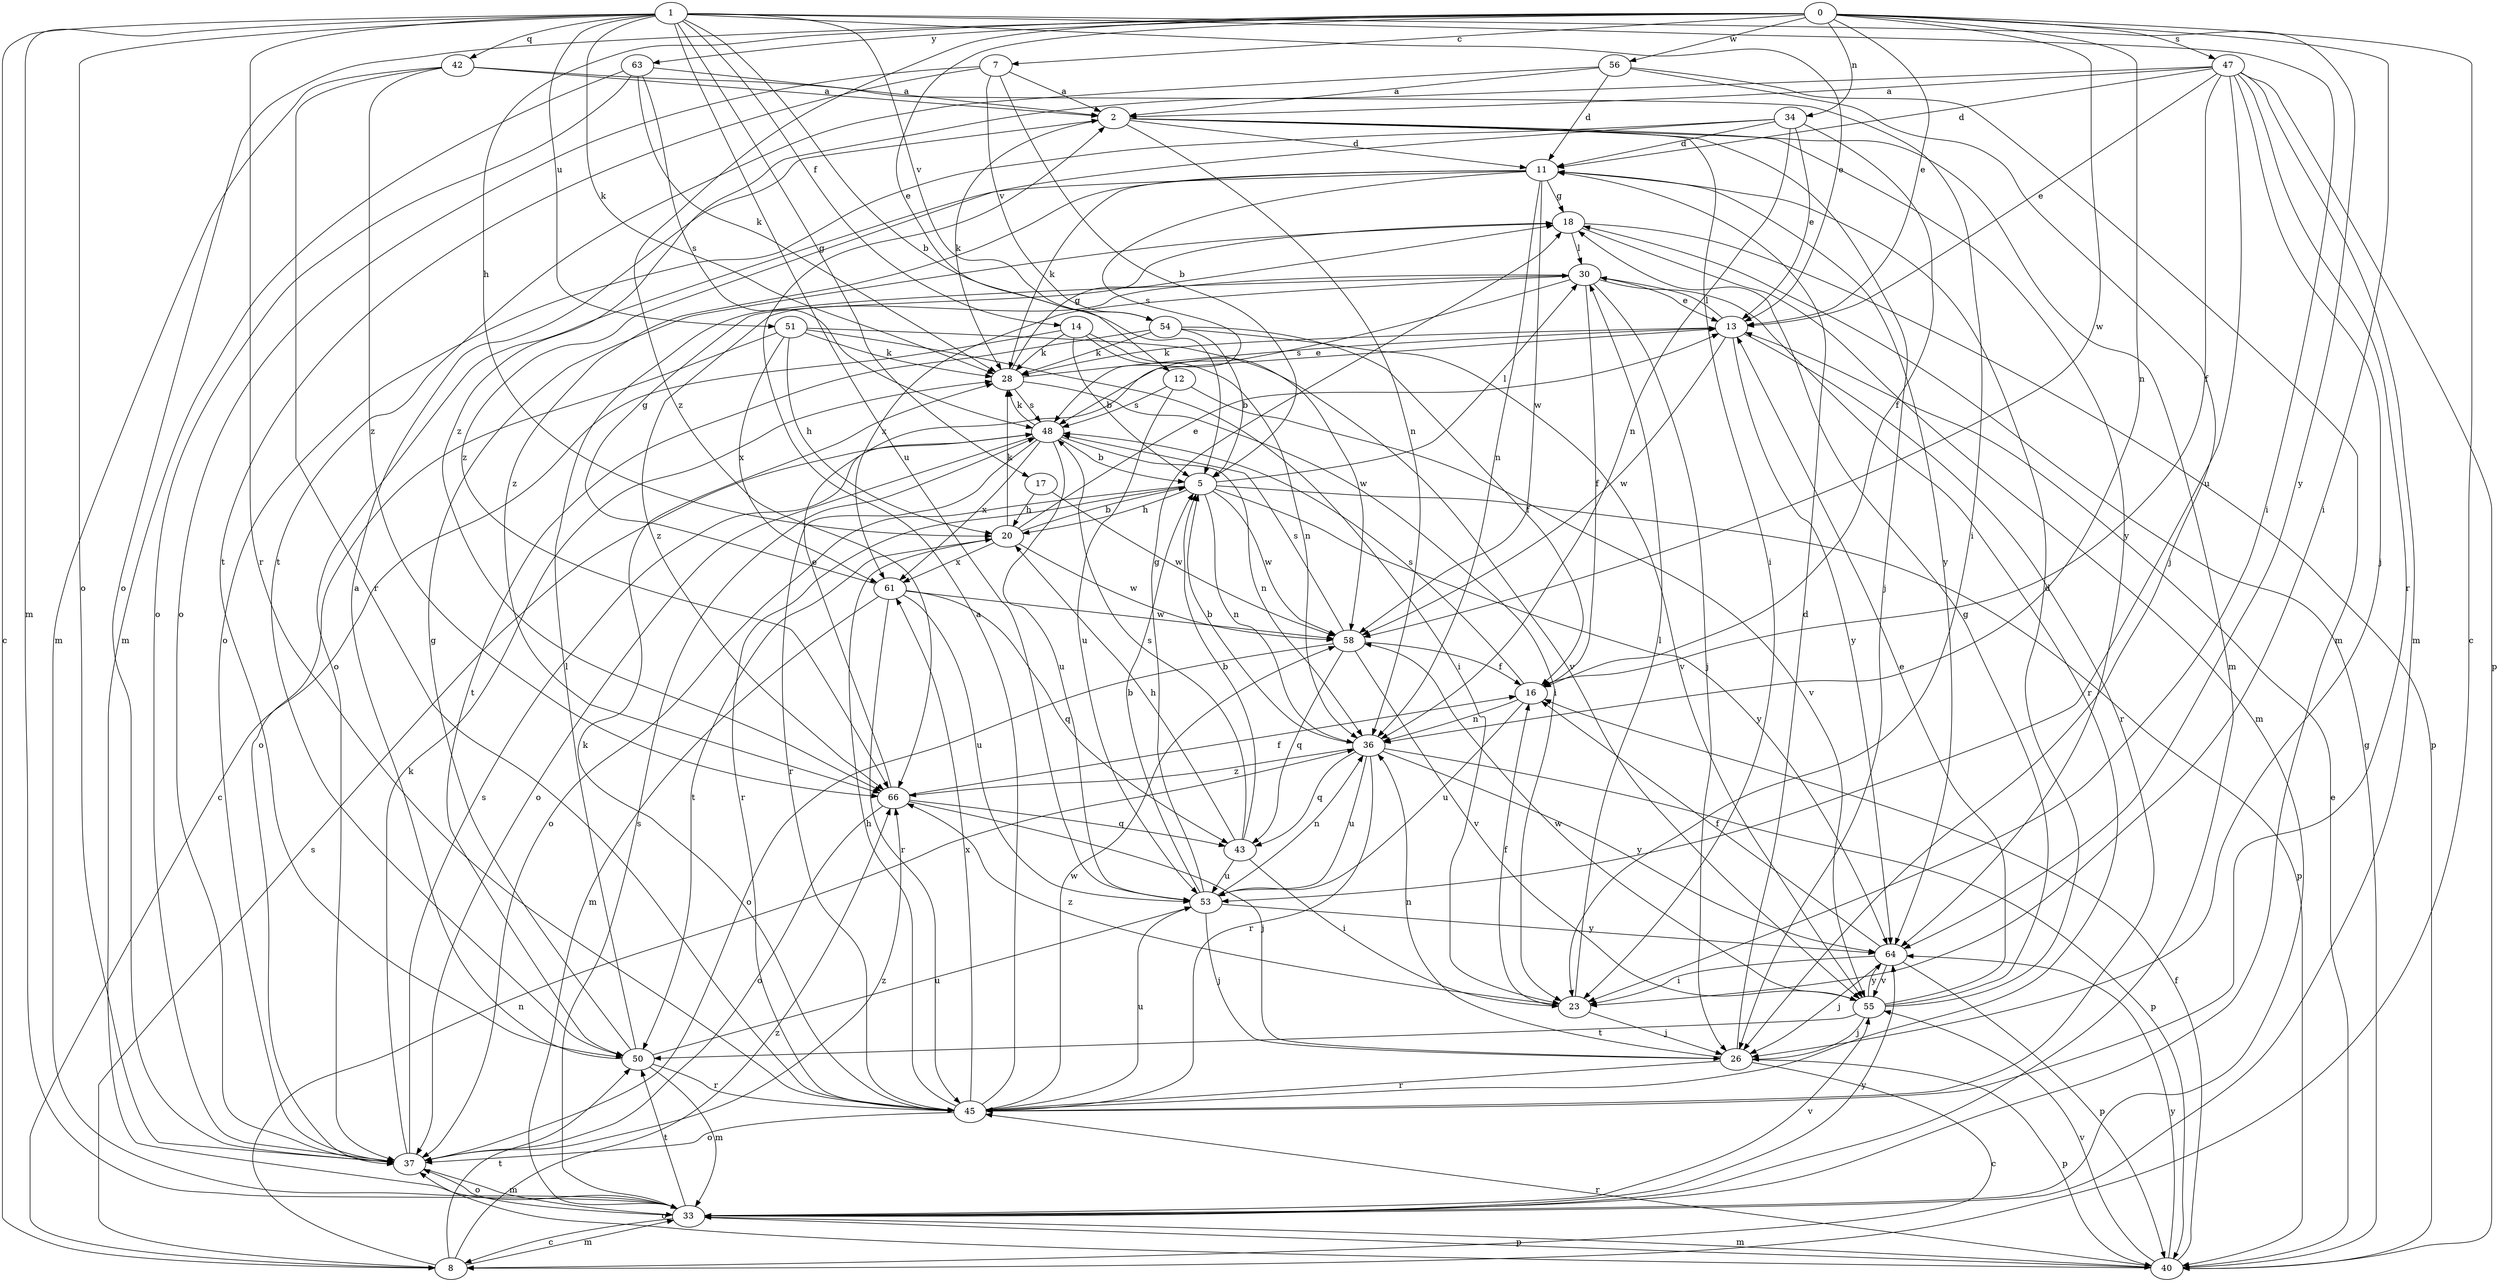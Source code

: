 strict digraph  {
0;
1;
2;
5;
7;
8;
11;
12;
13;
14;
16;
17;
18;
20;
23;
26;
28;
30;
33;
34;
36;
37;
40;
42;
43;
45;
47;
48;
50;
51;
53;
54;
55;
56;
58;
61;
63;
64;
66;
0 -> 7  [label=c];
0 -> 8  [label=c];
0 -> 12  [label=e];
0 -> 13  [label=e];
0 -> 20  [label=h];
0 -> 23  [label=i];
0 -> 34  [label=n];
0 -> 36  [label=n];
0 -> 37  [label=o];
0 -> 47  [label=s];
0 -> 56  [label=w];
0 -> 58  [label=w];
0 -> 63  [label=y];
0 -> 66  [label=z];
1 -> 5  [label=b];
1 -> 8  [label=c];
1 -> 13  [label=e];
1 -> 14  [label=f];
1 -> 17  [label=g];
1 -> 23  [label=i];
1 -> 28  [label=k];
1 -> 33  [label=m];
1 -> 37  [label=o];
1 -> 42  [label=q];
1 -> 45  [label=r];
1 -> 51  [label=u];
1 -> 53  [label=u];
1 -> 54  [label=v];
1 -> 64  [label=y];
2 -> 11  [label=d];
2 -> 23  [label=i];
2 -> 26  [label=j];
2 -> 28  [label=k];
2 -> 33  [label=m];
2 -> 36  [label=n];
2 -> 64  [label=y];
5 -> 20  [label=h];
5 -> 30  [label=l];
5 -> 36  [label=n];
5 -> 37  [label=o];
5 -> 40  [label=p];
5 -> 45  [label=r];
5 -> 58  [label=w];
5 -> 64  [label=y];
7 -> 2  [label=a];
7 -> 5  [label=b];
7 -> 37  [label=o];
7 -> 50  [label=t];
7 -> 54  [label=v];
8 -> 33  [label=m];
8 -> 36  [label=n];
8 -> 48  [label=s];
8 -> 50  [label=t];
8 -> 66  [label=z];
11 -> 18  [label=g];
11 -> 28  [label=k];
11 -> 36  [label=n];
11 -> 37  [label=o];
11 -> 48  [label=s];
11 -> 58  [label=w];
11 -> 64  [label=y];
11 -> 66  [label=z];
12 -> 48  [label=s];
12 -> 53  [label=u];
12 -> 55  [label=v];
13 -> 28  [label=k];
13 -> 30  [label=l];
13 -> 45  [label=r];
13 -> 58  [label=w];
13 -> 64  [label=y];
14 -> 5  [label=b];
14 -> 8  [label=c];
14 -> 28  [label=k];
14 -> 36  [label=n];
14 -> 58  [label=w];
16 -> 36  [label=n];
16 -> 48  [label=s];
16 -> 53  [label=u];
17 -> 20  [label=h];
17 -> 58  [label=w];
18 -> 30  [label=l];
18 -> 33  [label=m];
18 -> 40  [label=p];
20 -> 5  [label=b];
20 -> 13  [label=e];
20 -> 28  [label=k];
20 -> 50  [label=t];
20 -> 58  [label=w];
20 -> 61  [label=x];
23 -> 16  [label=f];
23 -> 26  [label=j];
23 -> 30  [label=l];
23 -> 66  [label=z];
26 -> 8  [label=c];
26 -> 11  [label=d];
26 -> 36  [label=n];
26 -> 40  [label=p];
26 -> 45  [label=r];
28 -> 13  [label=e];
28 -> 18  [label=g];
28 -> 23  [label=i];
28 -> 48  [label=s];
30 -> 13  [label=e];
30 -> 16  [label=f];
30 -> 26  [label=j];
30 -> 45  [label=r];
30 -> 48  [label=s];
30 -> 61  [label=x];
30 -> 66  [label=z];
33 -> 8  [label=c];
33 -> 37  [label=o];
33 -> 40  [label=p];
33 -> 48  [label=s];
33 -> 50  [label=t];
33 -> 55  [label=v];
33 -> 64  [label=y];
34 -> 11  [label=d];
34 -> 13  [label=e];
34 -> 16  [label=f];
34 -> 36  [label=n];
34 -> 37  [label=o];
34 -> 66  [label=z];
36 -> 5  [label=b];
36 -> 40  [label=p];
36 -> 43  [label=q];
36 -> 45  [label=r];
36 -> 53  [label=u];
36 -> 64  [label=y];
36 -> 66  [label=z];
37 -> 28  [label=k];
37 -> 33  [label=m];
37 -> 48  [label=s];
37 -> 66  [label=z];
40 -> 13  [label=e];
40 -> 16  [label=f];
40 -> 18  [label=g];
40 -> 33  [label=m];
40 -> 37  [label=o];
40 -> 45  [label=r];
40 -> 55  [label=v];
40 -> 64  [label=y];
42 -> 2  [label=a];
42 -> 23  [label=i];
42 -> 33  [label=m];
42 -> 45  [label=r];
42 -> 66  [label=z];
43 -> 5  [label=b];
43 -> 20  [label=h];
43 -> 23  [label=i];
43 -> 48  [label=s];
43 -> 53  [label=u];
45 -> 2  [label=a];
45 -> 20  [label=h];
45 -> 28  [label=k];
45 -> 37  [label=o];
45 -> 53  [label=u];
45 -> 58  [label=w];
45 -> 61  [label=x];
47 -> 2  [label=a];
47 -> 11  [label=d];
47 -> 13  [label=e];
47 -> 16  [label=f];
47 -> 26  [label=j];
47 -> 33  [label=m];
47 -> 40  [label=p];
47 -> 45  [label=r];
47 -> 53  [label=u];
47 -> 66  [label=z];
48 -> 5  [label=b];
48 -> 28  [label=k];
48 -> 36  [label=n];
48 -> 37  [label=o];
48 -> 45  [label=r];
48 -> 53  [label=u];
48 -> 61  [label=x];
50 -> 2  [label=a];
50 -> 18  [label=g];
50 -> 30  [label=l];
50 -> 33  [label=m];
50 -> 45  [label=r];
50 -> 53  [label=u];
51 -> 20  [label=h];
51 -> 23  [label=i];
51 -> 28  [label=k];
51 -> 37  [label=o];
51 -> 55  [label=v];
51 -> 61  [label=x];
53 -> 5  [label=b];
53 -> 18  [label=g];
53 -> 26  [label=j];
53 -> 36  [label=n];
53 -> 64  [label=y];
54 -> 5  [label=b];
54 -> 16  [label=f];
54 -> 28  [label=k];
54 -> 50  [label=t];
54 -> 55  [label=v];
55 -> 11  [label=d];
55 -> 13  [label=e];
55 -> 18  [label=g];
55 -> 26  [label=j];
55 -> 50  [label=t];
55 -> 58  [label=w];
55 -> 64  [label=y];
56 -> 2  [label=a];
56 -> 11  [label=d];
56 -> 26  [label=j];
56 -> 33  [label=m];
56 -> 50  [label=t];
58 -> 16  [label=f];
58 -> 37  [label=o];
58 -> 43  [label=q];
58 -> 48  [label=s];
58 -> 55  [label=v];
61 -> 18  [label=g];
61 -> 33  [label=m];
61 -> 43  [label=q];
61 -> 45  [label=r];
61 -> 53  [label=u];
61 -> 58  [label=w];
63 -> 2  [label=a];
63 -> 28  [label=k];
63 -> 33  [label=m];
63 -> 37  [label=o];
63 -> 48  [label=s];
64 -> 16  [label=f];
64 -> 23  [label=i];
64 -> 26  [label=j];
64 -> 40  [label=p];
64 -> 55  [label=v];
66 -> 13  [label=e];
66 -> 16  [label=f];
66 -> 26  [label=j];
66 -> 37  [label=o];
66 -> 43  [label=q];
}
